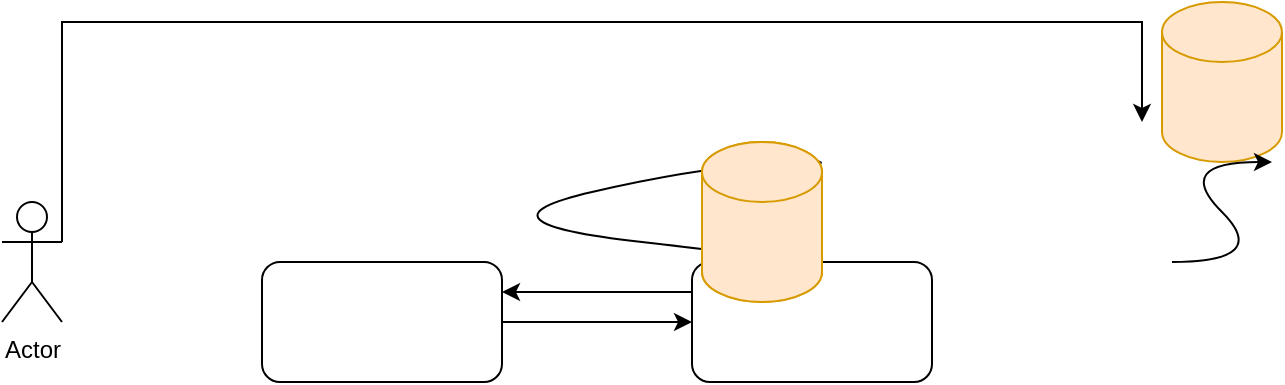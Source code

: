 <mxfile version="16.5.3" type="github">
  <diagram id="w_JFVL4bJXeOoBKh04iG" name="Page-1">
    <mxGraphModel dx="782" dy="478" grid="1" gridSize="10" guides="1" tooltips="1" connect="1" arrows="1" fold="1" page="1" pageScale="1" pageWidth="850" pageHeight="1100" math="0" shadow="0">
      <root>
        <mxCell id="0" />
        <mxCell id="1" parent="0" />
        <mxCell id="53Ddl_bbfTgjBswSKz_L-3" style="edgeStyle=orthogonalEdgeStyle;rounded=0;orthogonalLoop=1;jettySize=auto;html=1;exitX=1;exitY=0.5;exitDx=0;exitDy=0;" edge="1" parent="1" source="53Ddl_bbfTgjBswSKz_L-1" target="53Ddl_bbfTgjBswSKz_L-2">
          <mxGeometry relative="1" as="geometry" />
        </mxCell>
        <mxCell id="53Ddl_bbfTgjBswSKz_L-1" value="" style="rounded=1;whiteSpace=wrap;html=1;" vertex="1" parent="1">
          <mxGeometry x="150" y="270" width="120" height="60" as="geometry" />
        </mxCell>
        <mxCell id="53Ddl_bbfTgjBswSKz_L-4" style="edgeStyle=orthogonalEdgeStyle;rounded=0;orthogonalLoop=1;jettySize=auto;html=1;exitX=0;exitY=0.25;exitDx=0;exitDy=0;entryX=1;entryY=0.25;entryDx=0;entryDy=0;" edge="1" parent="1" source="53Ddl_bbfTgjBswSKz_L-2" target="53Ddl_bbfTgjBswSKz_L-1">
          <mxGeometry relative="1" as="geometry" />
        </mxCell>
        <mxCell id="53Ddl_bbfTgjBswSKz_L-2" value="" style="rounded=1;whiteSpace=wrap;html=1;align=left;" vertex="1" parent="1">
          <mxGeometry x="365" y="270" width="120" height="60" as="geometry" />
        </mxCell>
        <mxCell id="53Ddl_bbfTgjBswSKz_L-5" value="" style="shape=cylinder3;whiteSpace=wrap;html=1;boundedLbl=1;backgroundOutline=1;size=15;fillColor=#ffe6cc;strokeColor=#d79b00;" vertex="1" parent="1">
          <mxGeometry x="600" y="140" width="60" height="80" as="geometry" />
        </mxCell>
        <mxCell id="53Ddl_bbfTgjBswSKz_L-11" style="edgeStyle=orthogonalEdgeStyle;rounded=0;orthogonalLoop=1;jettySize=auto;html=1;exitX=1;exitY=0.333;exitDx=0;exitDy=0;exitPerimeter=0;" edge="1" parent="1" source="53Ddl_bbfTgjBswSKz_L-6">
          <mxGeometry relative="1" as="geometry">
            <mxPoint x="590" y="200" as="targetPoint" />
            <Array as="points">
              <mxPoint x="50" y="150" />
              <mxPoint x="590" y="150" />
            </Array>
          </mxGeometry>
        </mxCell>
        <mxCell id="53Ddl_bbfTgjBswSKz_L-6" value="Actor" style="shape=umlActor;verticalLabelPosition=bottom;verticalAlign=top;html=1;outlineConnect=0;" vertex="1" parent="1">
          <mxGeometry x="20" y="240" width="30" height="60" as="geometry" />
        </mxCell>
        <mxCell id="53Ddl_bbfTgjBswSKz_L-8" value="" style="endArrow=classic;startArrow=classic;html=1;rounded=0;" edge="1" parent="1">
          <mxGeometry width="50" height="50" relative="1" as="geometry">
            <mxPoint x="380" y="270" as="sourcePoint" />
            <mxPoint x="430" y="220" as="targetPoint" />
          </mxGeometry>
        </mxCell>
        <mxCell id="53Ddl_bbfTgjBswSKz_L-9" value="" style="curved=1;endArrow=classic;html=1;rounded=0;" edge="1" parent="1">
          <mxGeometry width="50" height="50" relative="1" as="geometry">
            <mxPoint x="605" y="270" as="sourcePoint" />
            <mxPoint x="655" y="220" as="targetPoint" />
            <Array as="points">
              <mxPoint x="655" y="270" />
              <mxPoint x="605" y="220" />
            </Array>
          </mxGeometry>
        </mxCell>
        <mxCell id="53Ddl_bbfTgjBswSKz_L-10" value="" style="curved=1;endArrow=classic;html=1;rounded=0;" edge="1" parent="1">
          <mxGeometry width="50" height="50" relative="1" as="geometry">
            <mxPoint x="380" y="270" as="sourcePoint" />
            <mxPoint x="430" y="220" as="targetPoint" />
            <Array as="points">
              <mxPoint x="430" y="270" />
              <mxPoint x="250" y="250" />
              <mxPoint x="380" y="220" />
            </Array>
          </mxGeometry>
        </mxCell>
        <mxCell id="53Ddl_bbfTgjBswSKz_L-12" value="" style="shape=cylinder3;whiteSpace=wrap;html=1;boundedLbl=1;backgroundOutline=1;size=15;fillColor=#ffe6cc;strokeColor=#d79b00;" vertex="1" parent="1">
          <mxGeometry x="370" y="210" width="60" height="80" as="geometry" />
        </mxCell>
        <mxCell id="53Ddl_bbfTgjBswSKz_L-13" value="" style="shape=cylinder3;whiteSpace=wrap;html=1;boundedLbl=1;backgroundOutline=1;size=15;fillColor=#ffe6cc;strokeColor=#d79b00;" vertex="1" parent="1">
          <mxGeometry x="370" y="210" width="60" height="80" as="geometry" />
        </mxCell>
      </root>
    </mxGraphModel>
  </diagram>
</mxfile>

